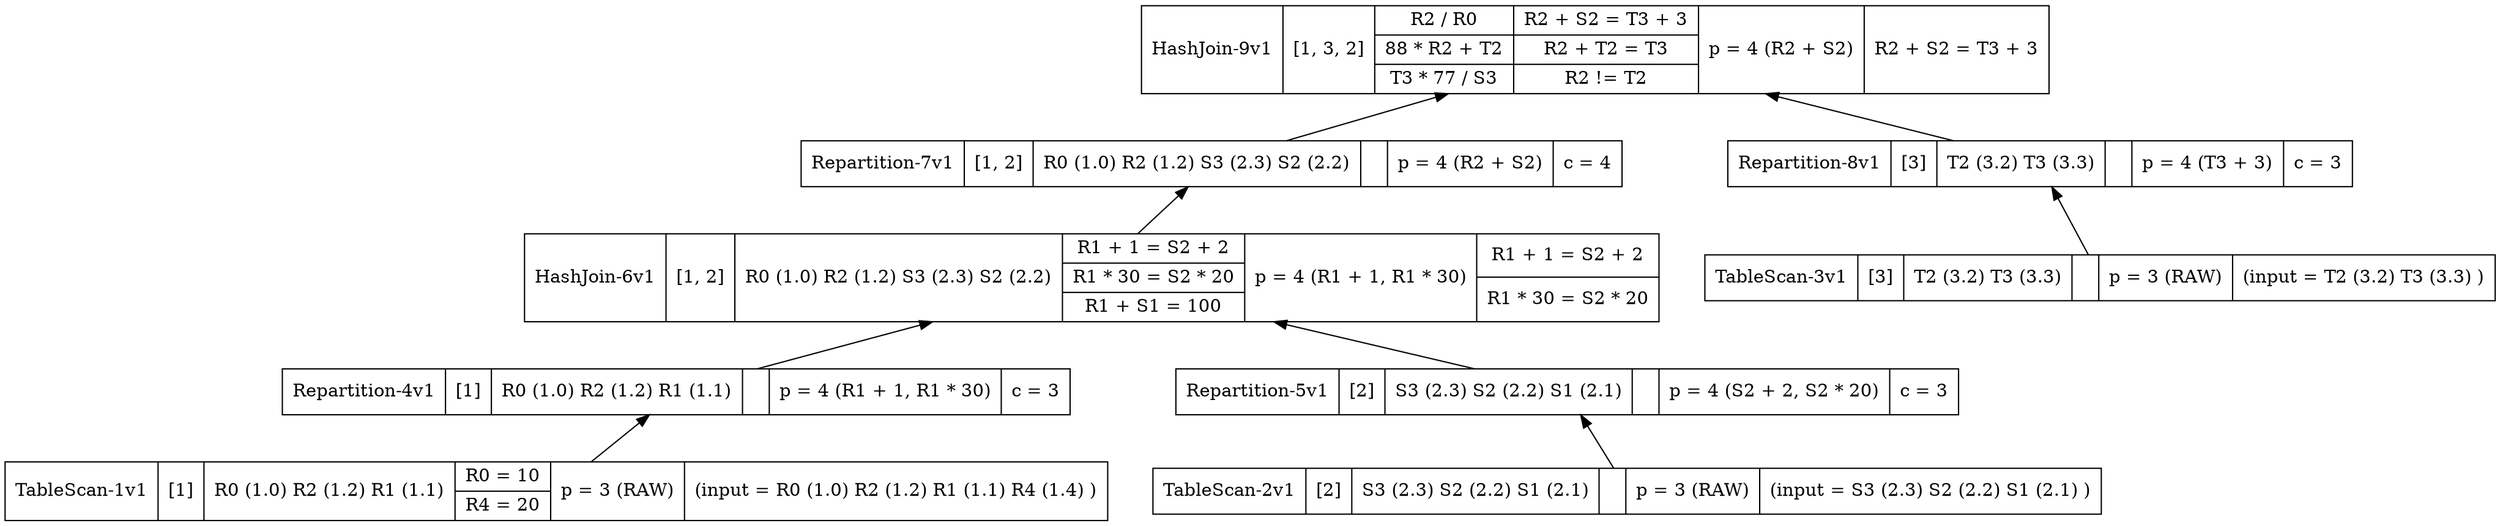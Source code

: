digraph example1 {
    node [shape=record];
    rankdir=BT;
    nodesep=0.5;
    ordering="in";
    lopkeyLOPKey7v1 -> lopkeyLOPKey9v1;
    lopkeyLOPKey6v1 -> lopkeyLOPKey7v1;
    lopkeyLOPKey4v1 -> lopkeyLOPKey6v1;
    lopkeyLOPKey1v1 -> lopkeyLOPKey4v1;
    lopkeyLOPKey1v1[label="TableScan-1v1|[1]|R0 (1.0) R2 (1.2) R1 (1.1) |{R0 = 10|R4 = 20}|p = 3 (RAW)|(input = R0 (1.0) R2 (1.2) R1 (1.1) R4 (1.4) )"];
    lopkeyLOPKey4v1[label="Repartition-4v1|[1]|R0 (1.0) R2 (1.2) R1 (1.1) |{}|p = 4 (R1 + 1, R1 * 30)|c = 3"];
    lopkeyLOPKey5v1 -> lopkeyLOPKey6v1;
    lopkeyLOPKey2v1 -> lopkeyLOPKey5v1;
    lopkeyLOPKey2v1[label="TableScan-2v1|[2]|S3 (2.3) S2 (2.2) S1 (2.1) |{}|p = 3 (RAW)|(input = S3 (2.3) S2 (2.2) S1 (2.1) )"];
    lopkeyLOPKey5v1[label="Repartition-5v1|[2]|S3 (2.3) S2 (2.2) S1 (2.1) |{}|p = 4 (S2 + 2, S2 * 20)|c = 3"];
    lopkeyLOPKey6v1[label="HashJoin-6v1|[1, 2]|R0 (1.0) R2 (1.2) S3 (2.3) S2 (2.2) |{R1 + 1 = S2 + 2|R1 * 30 = S2 * 20|R1 + S1 = 100}|p = 4 (R1 + 1, R1 * 30)|{R1 + 1 = S2 + 2|R1 * 30 = S2 * 20}"];
    lopkeyLOPKey7v1[label="Repartition-7v1|[1, 2]|R0 (1.0) R2 (1.2) S3 (2.3) S2 (2.2) |{}|p = 4 (R2 + S2)|c = 4"];
    lopkeyLOPKey8v1 -> lopkeyLOPKey9v1;
    lopkeyLOPKey3v1 -> lopkeyLOPKey8v1;
    lopkeyLOPKey3v1[label="TableScan-3v1|[3]|T2 (3.2) T3 (3.3) |{}|p = 3 (RAW)|(input = T2 (3.2) T3 (3.3) )"];
    lopkeyLOPKey8v1[label="Repartition-8v1|[3]|T2 (3.2) T3 (3.3) |{}|p = 4 (T3 + 3)|c = 3"];
    lopkeyLOPKey9v1[label="HashJoin-9v1|[1, 3, 2]|{R2 / R0|88 * R2 + T2|T3 * 77 / S3}|{R2 + S2 = T3 + 3|R2 + T2 = T3|R2 != T2}|p = 4 (R2 + S2)|{R2 + S2 = T3 + 3}"];
}
